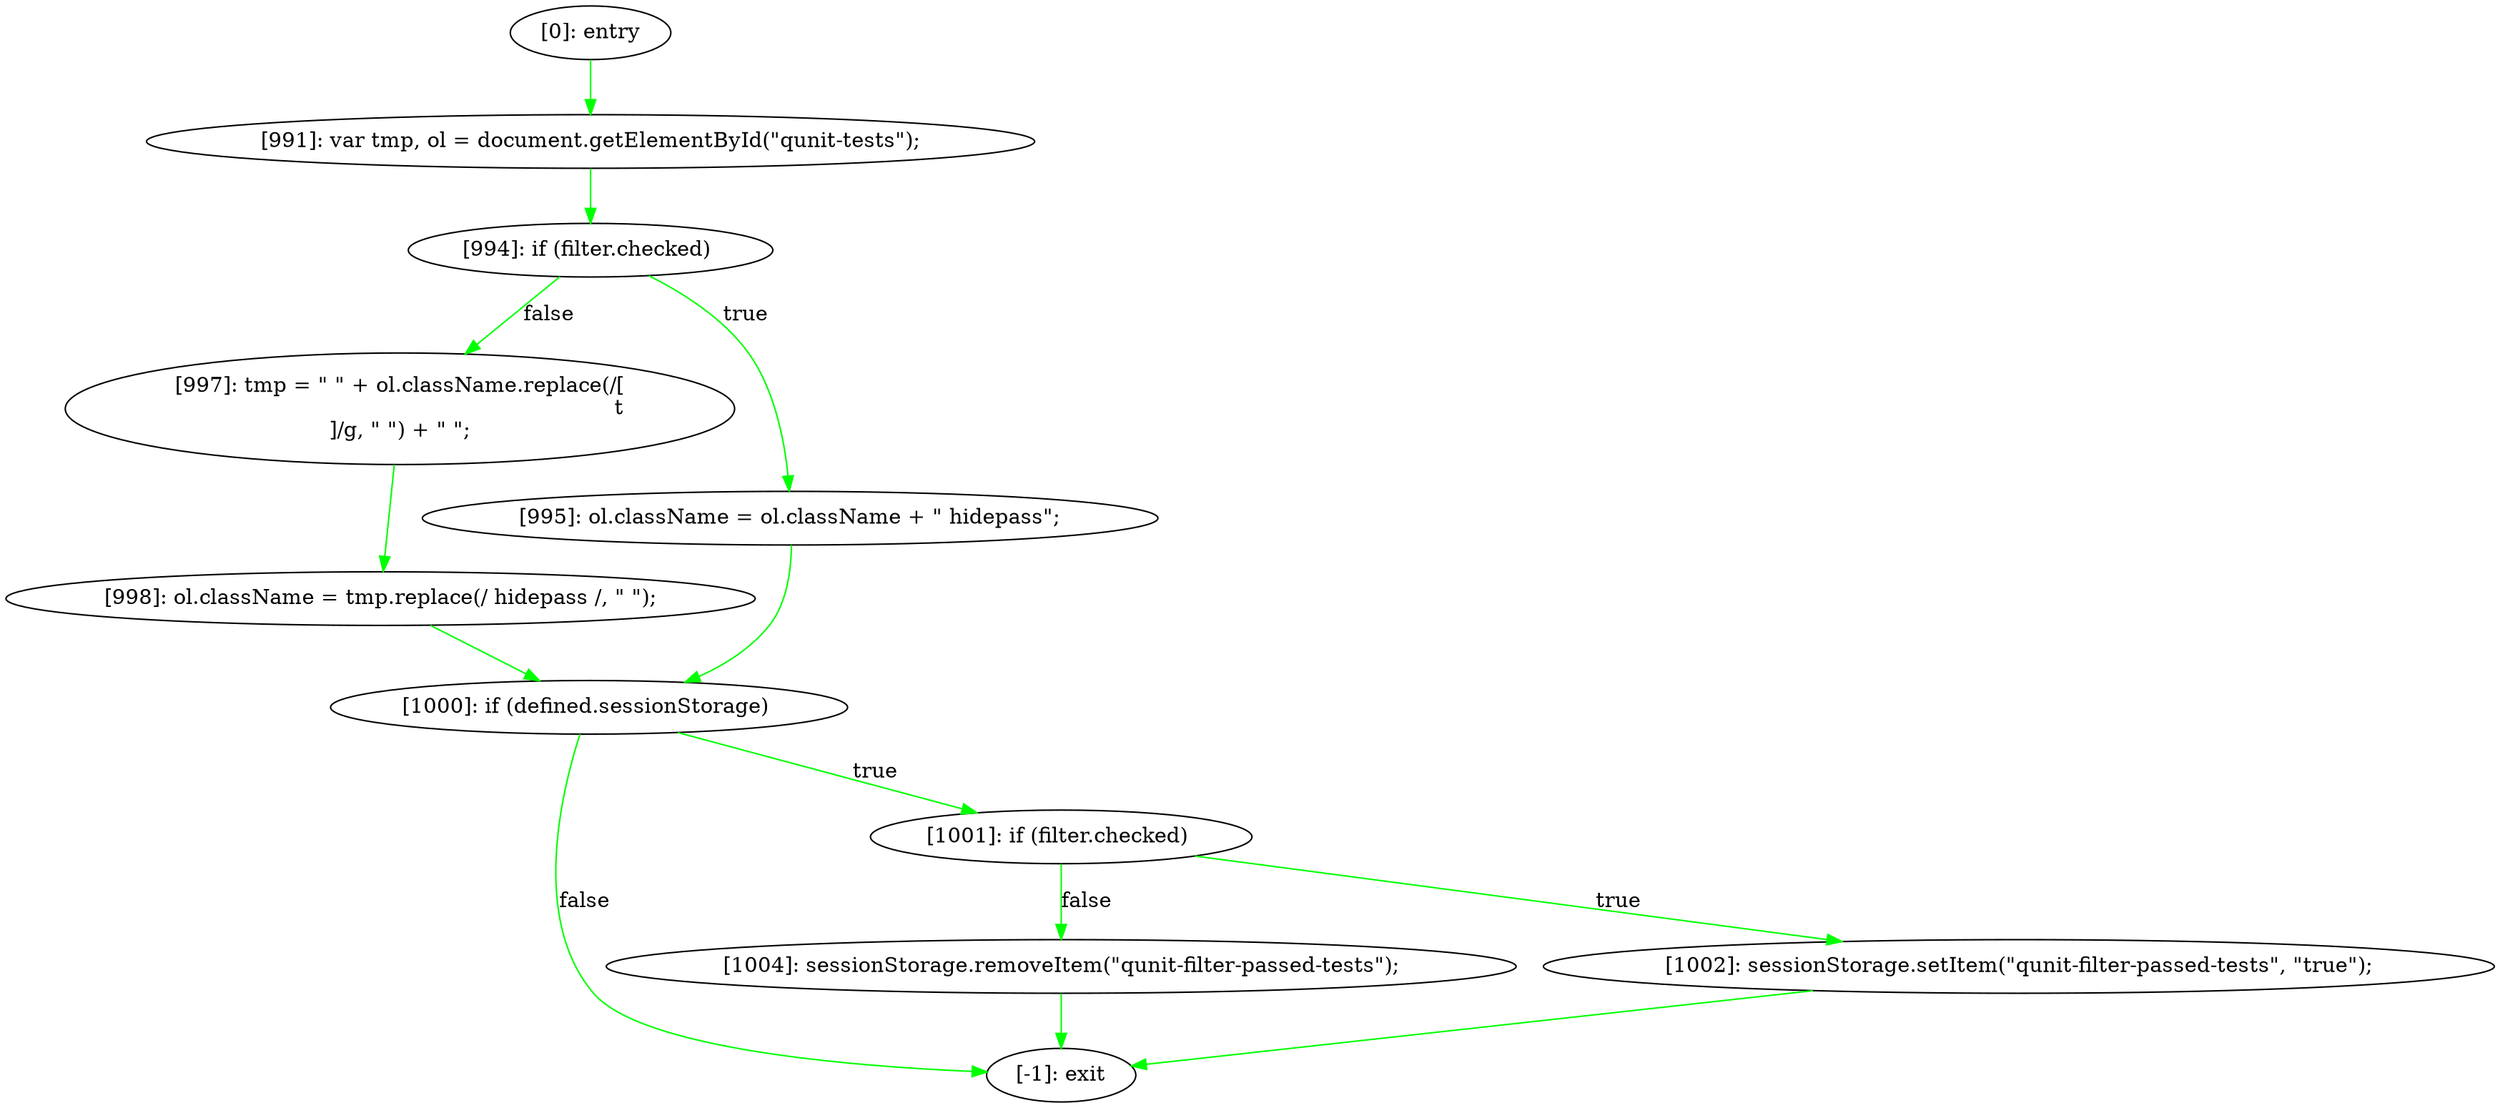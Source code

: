 digraph {
"0" [label="[991]: var tmp, ol = document.getElementById(\"qunit-tests\");\n"] 
"1" [label="[1004]: sessionStorage.removeItem(\"qunit-filter-passed-tests\");\n"] 
"2" [label="[-1]: exit"] 
"3" [label="[1001]: if (filter.checked) "] 
"4" [label="[1000]: if (defined.sessionStorage) "] 
"5" [label="[1002]: sessionStorage.setItem(\"qunit-filter-passed-tests\", \"true\");\n"] 
"6" [label="[998]: ol.className = tmp.replace(/ hidepass /, \" \");\n"] 
"7" [label="[997]: tmp = \" \" + ol.className.replace(/[\n\t\r]/g, \" \") + \" \";\n"] 
"8" [label="[995]: ol.className = ol.className + \" hidepass\";\n"] 
"9" [label="[994]: if (filter.checked) "] 
"10" [label="[0]: entry"] 
"0" -> "9" [label="" color="green"] 
"1" -> "2" [label="" color="green"] 
"3" -> "5" [label="true" color="green"] 
"3" -> "1" [label="false" color="green"] 
"4" -> "3" [label="true" color="green"] 
"4" -> "2" [label="false" color="green"] 
"5" -> "2" [label="" color="green"] 
"6" -> "4" [label="" color="green"] 
"7" -> "6" [label="" color="green"] 
"8" -> "4" [label="" color="green"] 
"9" -> "8" [label="true" color="green"] 
"9" -> "7" [label="false" color="green"] 
"10" -> "0" [label="" color="green"] 
}
